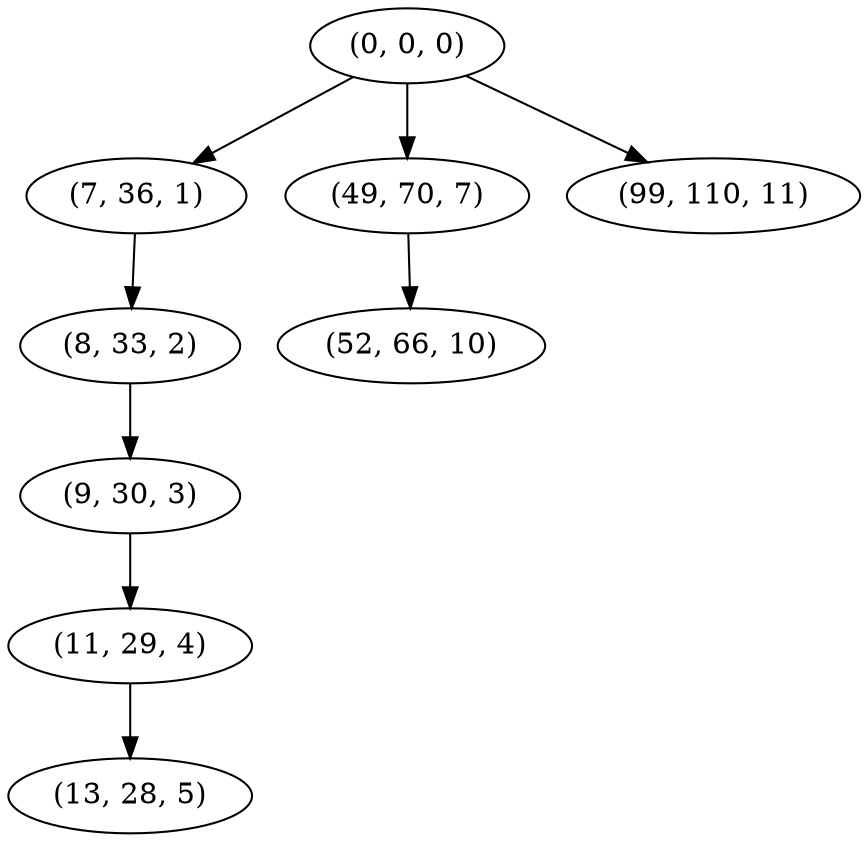 digraph tree {
    "(0, 0, 0)";
    "(7, 36, 1)";
    "(8, 33, 2)";
    "(9, 30, 3)";
    "(11, 29, 4)";
    "(13, 28, 5)";
    "(49, 70, 7)";
    "(52, 66, 10)";
    "(99, 110, 11)";
    "(0, 0, 0)" -> "(7, 36, 1)";
    "(0, 0, 0)" -> "(49, 70, 7)";
    "(0, 0, 0)" -> "(99, 110, 11)";
    "(7, 36, 1)" -> "(8, 33, 2)";
    "(8, 33, 2)" -> "(9, 30, 3)";
    "(9, 30, 3)" -> "(11, 29, 4)";
    "(11, 29, 4)" -> "(13, 28, 5)";
    "(49, 70, 7)" -> "(52, 66, 10)";
}
